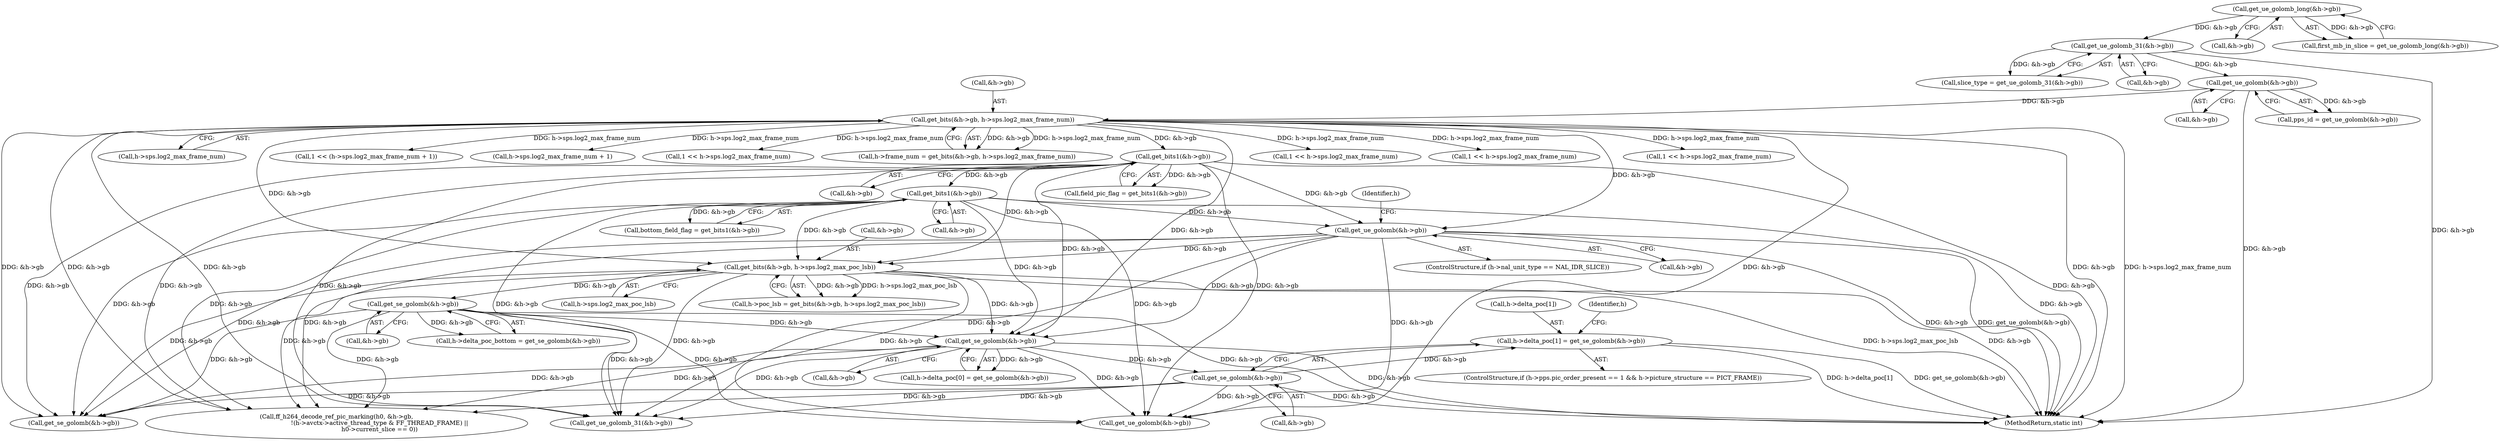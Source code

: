 digraph "0_FFmpeg_29ffeef5e73b8f41ff3a3f2242d356759c66f91f@array" {
"1002205" [label="(Call,h->delta_poc[1] = get_se_golomb(&h->gb))"];
"1002211" [label="(Call,get_se_golomb(&h->gb))"];
"1002186" [label="(Call,get_se_golomb(&h->gb))"];
"1002113" [label="(Call,get_ue_golomb(&h->gb))"];
"1001073" [label="(Call,get_bits1(&h->gb))"];
"1000997" [label="(Call,get_bits(&h->gb, h->sps.log2_max_frame_num))"];
"1000300" [label="(Call,get_ue_golomb(&h->gb))"];
"1000230" [label="(Call,get_ue_golomb_31(&h->gb))"];
"1000168" [label="(Call,get_ue_golomb_long(&h->gb))"];
"1001083" [label="(Call,get_bits1(&h->gb))"];
"1002159" [label="(Call,get_se_golomb(&h->gb))"];
"1002131" [label="(Call,get_bits(&h->gb, h->sps.log2_max_poc_lsb))"];
"1001071" [label="(Call,field_pic_flag = get_bits1(&h->gb))"];
"1002211" [label="(Call,get_se_golomb(&h->gb))"];
"1002402" [label="(Call,ff_h264_decode_ref_pic_marking(h0, &h->gb,\n                                             !(h->avctx->active_thread_type & FF_THREAD_FRAME) ||\n                                             h0->current_slice == 0))"];
"1000301" [label="(Call,&h->gb)"];
"1002122" [label="(Identifier,h)"];
"1002217" [label="(Identifier,h)"];
"1002127" [label="(Call,h->poc_lsb = get_bits(&h->gb, h->sps.log2_max_poc_lsb))"];
"1000228" [label="(Call,slice_type = get_ue_golomb_31(&h->gb))"];
"1001002" [label="(Call,h->sps.log2_max_frame_num)"];
"1000230" [label="(Call,get_ue_golomb_31(&h->gb))"];
"1002159" [label="(Call,get_se_golomb(&h->gb))"];
"1002187" [label="(Call,&h->gb)"];
"1002529" [label="(Call,get_se_golomb(&h->gb))"];
"1002131" [label="(Call,get_bits(&h->gb, h->sps.log2_max_poc_lsb))"];
"1000998" [label="(Call,&h->gb)"];
"1002107" [label="(ControlStructure,if (h->nal_unit_type == NAL_IDR_SLICE))"];
"1000231" [label="(Call,&h->gb)"];
"1002155" [label="(Call,h->delta_poc_bottom = get_se_golomb(&h->gb))"];
"1002098" [label="(Call,1 << (h->sps.log2_max_frame_num + 1))"];
"1002191" [label="(ControlStructure,if (h->pps.pic_order_present == 1 && h->picture_structure == PICT_FRAME))"];
"1002100" [label="(Call,h->sps.log2_max_frame_num + 1)"];
"1000298" [label="(Call,pps_id = get_ue_golomb(&h->gb))"];
"1000168" [label="(Call,get_ue_golomb_long(&h->gb))"];
"1001547" [label="(Call,1 << h->sps.log2_max_frame_num)"];
"1002186" [label="(Call,get_se_golomb(&h->gb))"];
"1000169" [label="(Call,&h->gb)"];
"1001074" [label="(Call,&h->gb)"];
"1000993" [label="(Call,h->frame_num = get_bits(&h->gb, h->sps.log2_max_frame_num))"];
"1001073" [label="(Call,get_bits1(&h->gb))"];
"1003426" [label="(MethodReturn,static int)"];
"1002136" [label="(Call,h->sps.log2_max_poc_lsb)"];
"1002132" [label="(Call,&h->gb)"];
"1002074" [label="(Call,1 << h->sps.log2_max_frame_num)"];
"1001208" [label="(Call,1 << h->sps.log2_max_frame_num)"];
"1002206" [label="(Call,h->delta_poc[1])"];
"1002493" [label="(Call,get_ue_golomb_31(&h->gb))"];
"1001083" [label="(Call,get_bits1(&h->gb))"];
"1001084" [label="(Call,&h->gb)"];
"1002160" [label="(Call,&h->gb)"];
"1002205" [label="(Call,h->delta_poc[1] = get_se_golomb(&h->gb))"];
"1001470" [label="(Call,1 << h->sps.log2_max_frame_num)"];
"1000166" [label="(Call,first_mb_in_slice = get_ue_golomb_long(&h->gb))"];
"1002239" [label="(Call,get_ue_golomb(&h->gb))"];
"1002180" [label="(Call,h->delta_poc[0] = get_se_golomb(&h->gb))"];
"1002212" [label="(Call,&h->gb)"];
"1000300" [label="(Call,get_ue_golomb(&h->gb))"];
"1001081" [label="(Call,bottom_field_flag = get_bits1(&h->gb))"];
"1000997" [label="(Call,get_bits(&h->gb, h->sps.log2_max_frame_num))"];
"1002113" [label="(Call,get_ue_golomb(&h->gb))"];
"1002114" [label="(Call,&h->gb)"];
"1002205" -> "1002191"  [label="AST: "];
"1002205" -> "1002211"  [label="CFG: "];
"1002206" -> "1002205"  [label="AST: "];
"1002211" -> "1002205"  [label="AST: "];
"1002217" -> "1002205"  [label="CFG: "];
"1002205" -> "1003426"  [label="DDG: get_se_golomb(&h->gb)"];
"1002205" -> "1003426"  [label="DDG: h->delta_poc[1]"];
"1002211" -> "1002205"  [label="DDG: &h->gb"];
"1002211" -> "1002212"  [label="CFG: "];
"1002212" -> "1002211"  [label="AST: "];
"1002211" -> "1003426"  [label="DDG: &h->gb"];
"1002186" -> "1002211"  [label="DDG: &h->gb"];
"1002211" -> "1002239"  [label="DDG: &h->gb"];
"1002211" -> "1002402"  [label="DDG: &h->gb"];
"1002211" -> "1002493"  [label="DDG: &h->gb"];
"1002211" -> "1002529"  [label="DDG: &h->gb"];
"1002186" -> "1002180"  [label="AST: "];
"1002186" -> "1002187"  [label="CFG: "];
"1002187" -> "1002186"  [label="AST: "];
"1002180" -> "1002186"  [label="CFG: "];
"1002186" -> "1003426"  [label="DDG: &h->gb"];
"1002186" -> "1002180"  [label="DDG: &h->gb"];
"1002113" -> "1002186"  [label="DDG: &h->gb"];
"1001073" -> "1002186"  [label="DDG: &h->gb"];
"1000997" -> "1002186"  [label="DDG: &h->gb"];
"1002159" -> "1002186"  [label="DDG: &h->gb"];
"1001083" -> "1002186"  [label="DDG: &h->gb"];
"1002131" -> "1002186"  [label="DDG: &h->gb"];
"1002186" -> "1002239"  [label="DDG: &h->gb"];
"1002186" -> "1002402"  [label="DDG: &h->gb"];
"1002186" -> "1002493"  [label="DDG: &h->gb"];
"1002186" -> "1002529"  [label="DDG: &h->gb"];
"1002113" -> "1002107"  [label="AST: "];
"1002113" -> "1002114"  [label="CFG: "];
"1002114" -> "1002113"  [label="AST: "];
"1002122" -> "1002113"  [label="CFG: "];
"1002113" -> "1003426"  [label="DDG: &h->gb"];
"1002113" -> "1003426"  [label="DDG: get_ue_golomb(&h->gb)"];
"1001073" -> "1002113"  [label="DDG: &h->gb"];
"1000997" -> "1002113"  [label="DDG: &h->gb"];
"1001083" -> "1002113"  [label="DDG: &h->gb"];
"1002113" -> "1002131"  [label="DDG: &h->gb"];
"1002113" -> "1002239"  [label="DDG: &h->gb"];
"1002113" -> "1002402"  [label="DDG: &h->gb"];
"1002113" -> "1002493"  [label="DDG: &h->gb"];
"1002113" -> "1002529"  [label="DDG: &h->gb"];
"1001073" -> "1001071"  [label="AST: "];
"1001073" -> "1001074"  [label="CFG: "];
"1001074" -> "1001073"  [label="AST: "];
"1001071" -> "1001073"  [label="CFG: "];
"1001073" -> "1003426"  [label="DDG: &h->gb"];
"1001073" -> "1001071"  [label="DDG: &h->gb"];
"1000997" -> "1001073"  [label="DDG: &h->gb"];
"1001073" -> "1001083"  [label="DDG: &h->gb"];
"1001073" -> "1002131"  [label="DDG: &h->gb"];
"1001073" -> "1002239"  [label="DDG: &h->gb"];
"1001073" -> "1002402"  [label="DDG: &h->gb"];
"1001073" -> "1002493"  [label="DDG: &h->gb"];
"1001073" -> "1002529"  [label="DDG: &h->gb"];
"1000997" -> "1000993"  [label="AST: "];
"1000997" -> "1001002"  [label="CFG: "];
"1000998" -> "1000997"  [label="AST: "];
"1001002" -> "1000997"  [label="AST: "];
"1000993" -> "1000997"  [label="CFG: "];
"1000997" -> "1003426"  [label="DDG: &h->gb"];
"1000997" -> "1003426"  [label="DDG: h->sps.log2_max_frame_num"];
"1000997" -> "1000993"  [label="DDG: &h->gb"];
"1000997" -> "1000993"  [label="DDG: h->sps.log2_max_frame_num"];
"1000300" -> "1000997"  [label="DDG: &h->gb"];
"1000997" -> "1001208"  [label="DDG: h->sps.log2_max_frame_num"];
"1000997" -> "1001470"  [label="DDG: h->sps.log2_max_frame_num"];
"1000997" -> "1001547"  [label="DDG: h->sps.log2_max_frame_num"];
"1000997" -> "1002074"  [label="DDG: h->sps.log2_max_frame_num"];
"1000997" -> "1002098"  [label="DDG: h->sps.log2_max_frame_num"];
"1000997" -> "1002100"  [label="DDG: h->sps.log2_max_frame_num"];
"1000997" -> "1002131"  [label="DDG: &h->gb"];
"1000997" -> "1002239"  [label="DDG: &h->gb"];
"1000997" -> "1002402"  [label="DDG: &h->gb"];
"1000997" -> "1002493"  [label="DDG: &h->gb"];
"1000997" -> "1002529"  [label="DDG: &h->gb"];
"1000300" -> "1000298"  [label="AST: "];
"1000300" -> "1000301"  [label="CFG: "];
"1000301" -> "1000300"  [label="AST: "];
"1000298" -> "1000300"  [label="CFG: "];
"1000300" -> "1003426"  [label="DDG: &h->gb"];
"1000300" -> "1000298"  [label="DDG: &h->gb"];
"1000230" -> "1000300"  [label="DDG: &h->gb"];
"1000230" -> "1000228"  [label="AST: "];
"1000230" -> "1000231"  [label="CFG: "];
"1000231" -> "1000230"  [label="AST: "];
"1000228" -> "1000230"  [label="CFG: "];
"1000230" -> "1003426"  [label="DDG: &h->gb"];
"1000230" -> "1000228"  [label="DDG: &h->gb"];
"1000168" -> "1000230"  [label="DDG: &h->gb"];
"1000168" -> "1000166"  [label="AST: "];
"1000168" -> "1000169"  [label="CFG: "];
"1000169" -> "1000168"  [label="AST: "];
"1000166" -> "1000168"  [label="CFG: "];
"1000168" -> "1000166"  [label="DDG: &h->gb"];
"1001083" -> "1001081"  [label="AST: "];
"1001083" -> "1001084"  [label="CFG: "];
"1001084" -> "1001083"  [label="AST: "];
"1001081" -> "1001083"  [label="CFG: "];
"1001083" -> "1003426"  [label="DDG: &h->gb"];
"1001083" -> "1001081"  [label="DDG: &h->gb"];
"1001083" -> "1002131"  [label="DDG: &h->gb"];
"1001083" -> "1002239"  [label="DDG: &h->gb"];
"1001083" -> "1002402"  [label="DDG: &h->gb"];
"1001083" -> "1002493"  [label="DDG: &h->gb"];
"1001083" -> "1002529"  [label="DDG: &h->gb"];
"1002159" -> "1002155"  [label="AST: "];
"1002159" -> "1002160"  [label="CFG: "];
"1002160" -> "1002159"  [label="AST: "];
"1002155" -> "1002159"  [label="CFG: "];
"1002159" -> "1003426"  [label="DDG: &h->gb"];
"1002159" -> "1002155"  [label="DDG: &h->gb"];
"1002131" -> "1002159"  [label="DDG: &h->gb"];
"1002159" -> "1002239"  [label="DDG: &h->gb"];
"1002159" -> "1002402"  [label="DDG: &h->gb"];
"1002159" -> "1002493"  [label="DDG: &h->gb"];
"1002159" -> "1002529"  [label="DDG: &h->gb"];
"1002131" -> "1002127"  [label="AST: "];
"1002131" -> "1002136"  [label="CFG: "];
"1002132" -> "1002131"  [label="AST: "];
"1002136" -> "1002131"  [label="AST: "];
"1002127" -> "1002131"  [label="CFG: "];
"1002131" -> "1003426"  [label="DDG: &h->gb"];
"1002131" -> "1003426"  [label="DDG: h->sps.log2_max_poc_lsb"];
"1002131" -> "1002127"  [label="DDG: &h->gb"];
"1002131" -> "1002127"  [label="DDG: h->sps.log2_max_poc_lsb"];
"1002131" -> "1002239"  [label="DDG: &h->gb"];
"1002131" -> "1002402"  [label="DDG: &h->gb"];
"1002131" -> "1002493"  [label="DDG: &h->gb"];
"1002131" -> "1002529"  [label="DDG: &h->gb"];
}
